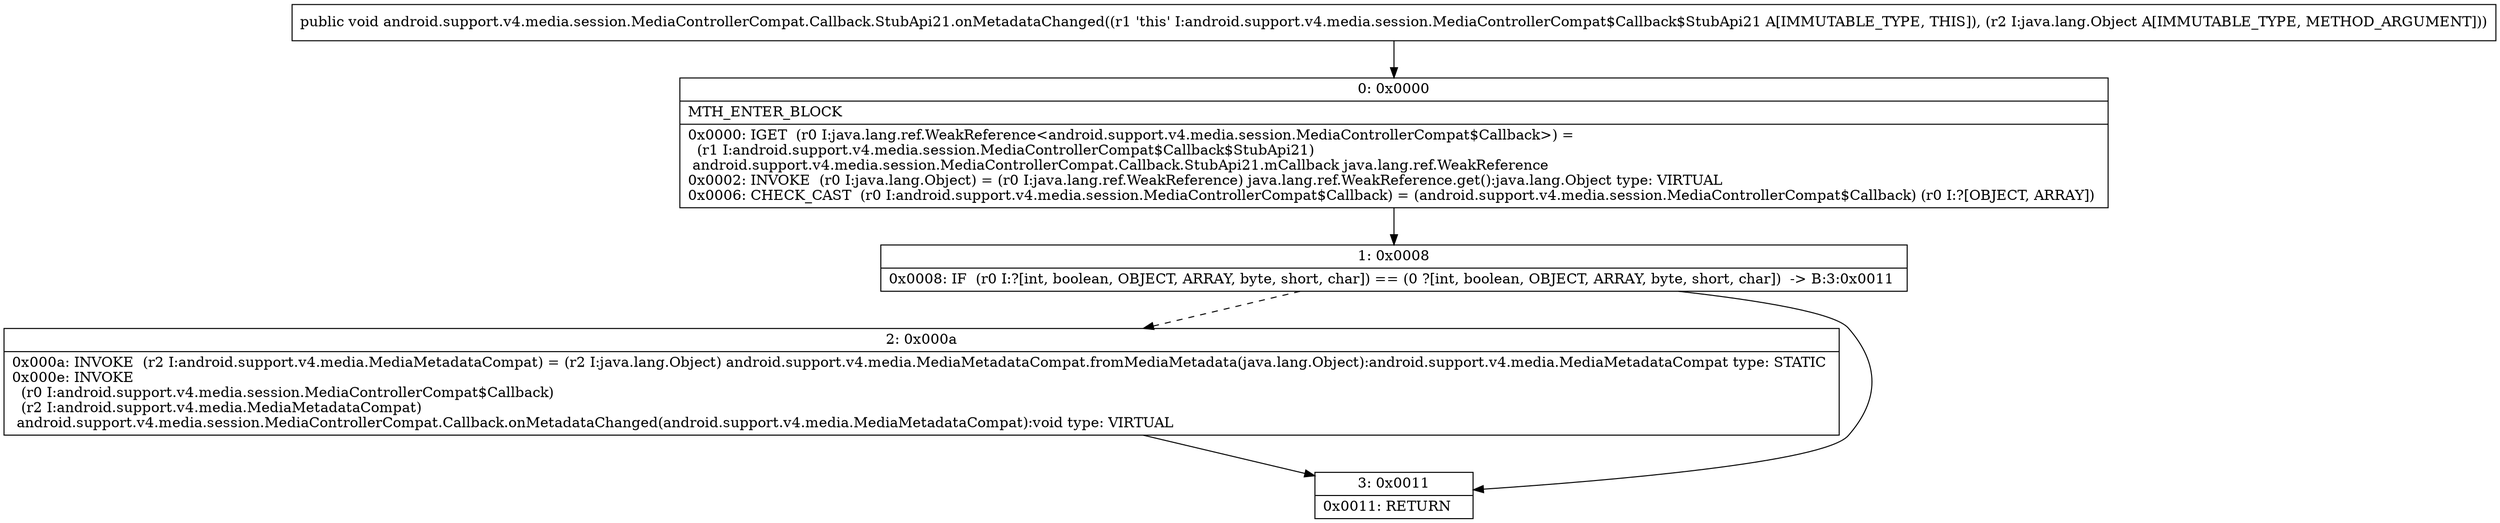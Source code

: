 digraph "CFG forandroid.support.v4.media.session.MediaControllerCompat.Callback.StubApi21.onMetadataChanged(Ljava\/lang\/Object;)V" {
Node_0 [shape=record,label="{0\:\ 0x0000|MTH_ENTER_BLOCK\l|0x0000: IGET  (r0 I:java.lang.ref.WeakReference\<android.support.v4.media.session.MediaControllerCompat$Callback\>) = \l  (r1 I:android.support.v4.media.session.MediaControllerCompat$Callback$StubApi21)\l android.support.v4.media.session.MediaControllerCompat.Callback.StubApi21.mCallback java.lang.ref.WeakReference \l0x0002: INVOKE  (r0 I:java.lang.Object) = (r0 I:java.lang.ref.WeakReference) java.lang.ref.WeakReference.get():java.lang.Object type: VIRTUAL \l0x0006: CHECK_CAST  (r0 I:android.support.v4.media.session.MediaControllerCompat$Callback) = (android.support.v4.media.session.MediaControllerCompat$Callback) (r0 I:?[OBJECT, ARRAY]) \l}"];
Node_1 [shape=record,label="{1\:\ 0x0008|0x0008: IF  (r0 I:?[int, boolean, OBJECT, ARRAY, byte, short, char]) == (0 ?[int, boolean, OBJECT, ARRAY, byte, short, char])  \-\> B:3:0x0011 \l}"];
Node_2 [shape=record,label="{2\:\ 0x000a|0x000a: INVOKE  (r2 I:android.support.v4.media.MediaMetadataCompat) = (r2 I:java.lang.Object) android.support.v4.media.MediaMetadataCompat.fromMediaMetadata(java.lang.Object):android.support.v4.media.MediaMetadataCompat type: STATIC \l0x000e: INVOKE  \l  (r0 I:android.support.v4.media.session.MediaControllerCompat$Callback)\l  (r2 I:android.support.v4.media.MediaMetadataCompat)\l android.support.v4.media.session.MediaControllerCompat.Callback.onMetadataChanged(android.support.v4.media.MediaMetadataCompat):void type: VIRTUAL \l}"];
Node_3 [shape=record,label="{3\:\ 0x0011|0x0011: RETURN   \l}"];
MethodNode[shape=record,label="{public void android.support.v4.media.session.MediaControllerCompat.Callback.StubApi21.onMetadataChanged((r1 'this' I:android.support.v4.media.session.MediaControllerCompat$Callback$StubApi21 A[IMMUTABLE_TYPE, THIS]), (r2 I:java.lang.Object A[IMMUTABLE_TYPE, METHOD_ARGUMENT])) }"];
MethodNode -> Node_0;
Node_0 -> Node_1;
Node_1 -> Node_2[style=dashed];
Node_1 -> Node_3;
Node_2 -> Node_3;
}

